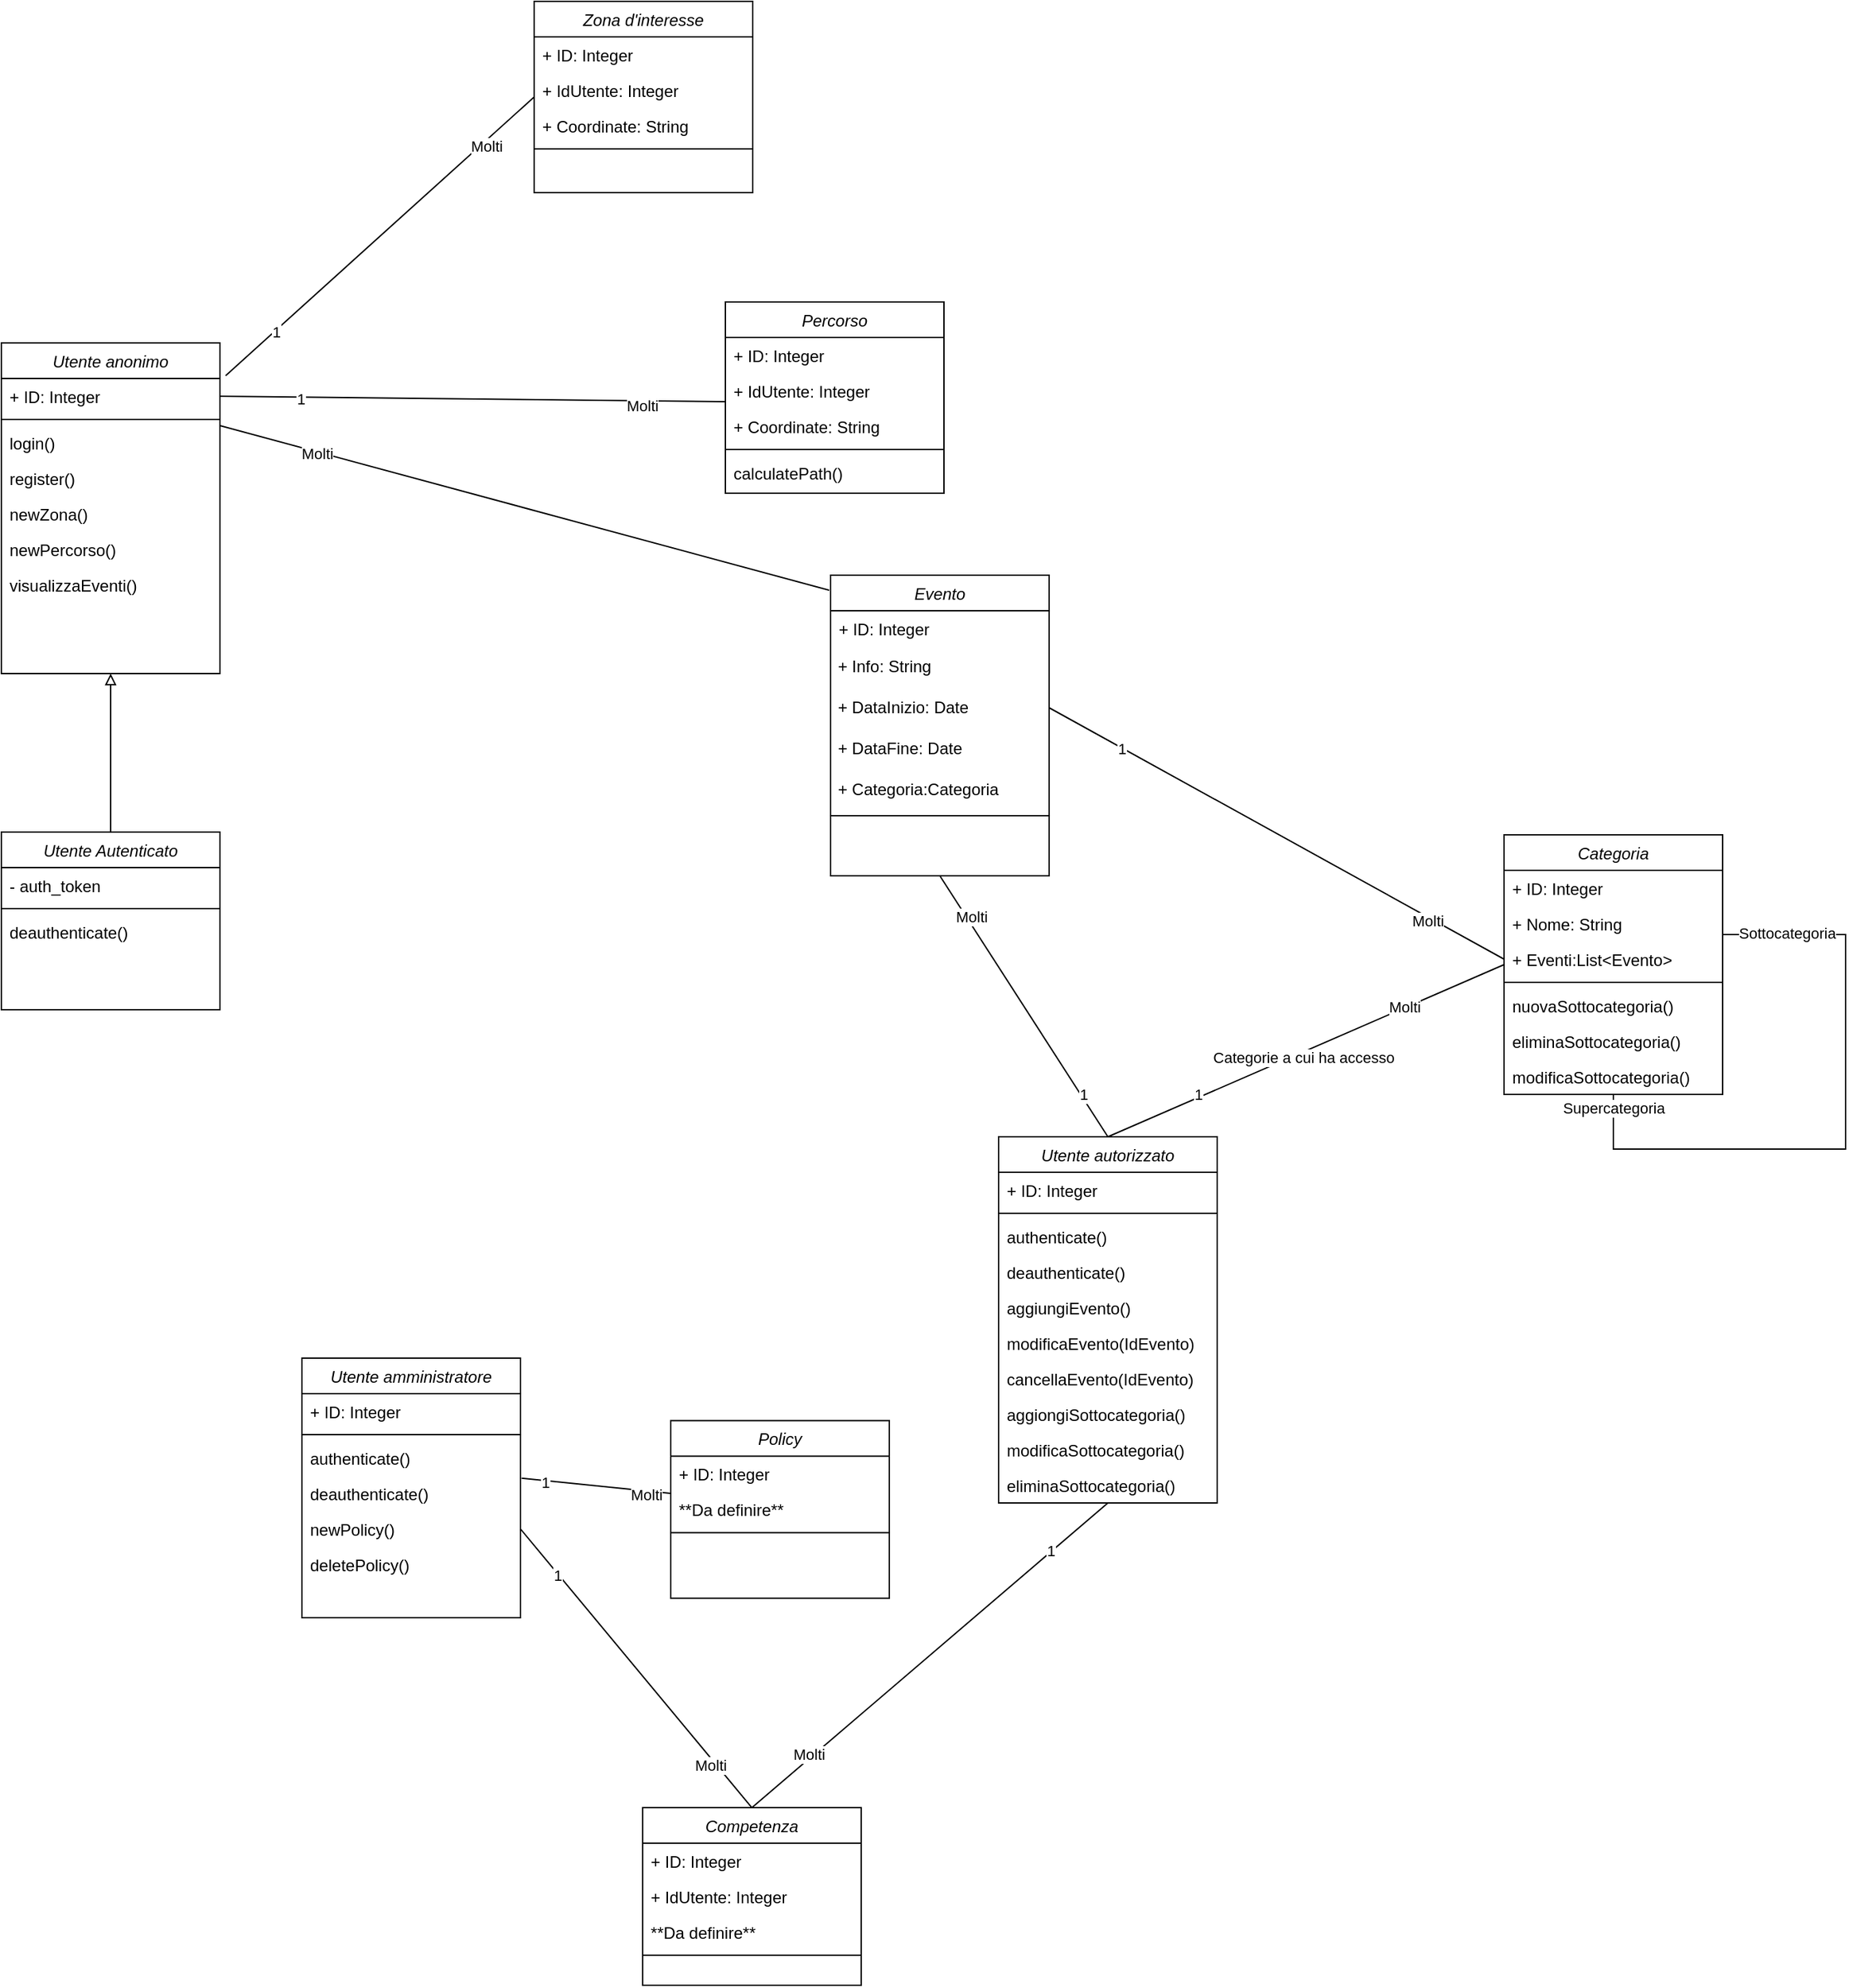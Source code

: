 <?xml version="1.0" encoding="UTF-8"?>
<mxfile version="24.2.5" type="device">
  <diagram id="C5RBs43oDa-KdzZeNtuy" name="Page-1">
    <mxGraphModel dx="4014" dy="2889" grid="1" gridSize="10" guides="1" tooltips="1" connect="1" arrows="1" fold="1" page="1" pageScale="1" pageWidth="827" pageHeight="1169" math="0" shadow="0">
      <root>
        <mxCell id="WIyWlLk6GJQsqaUBKTNV-0" />
        <mxCell id="WIyWlLk6GJQsqaUBKTNV-1" parent="WIyWlLk6GJQsqaUBKTNV-0" />
        <mxCell id="zkfFHV4jXpPFQw0GAbJ--0" value="Utente anonimo" style="swimlane;fontStyle=2;align=center;verticalAlign=top;childLayout=stackLayout;horizontal=1;startSize=26;horizontalStack=0;resizeParent=1;resizeLast=0;collapsible=1;marginBottom=0;rounded=0;shadow=0;strokeWidth=1;" parent="WIyWlLk6GJQsqaUBKTNV-1" vertex="1">
          <mxGeometry x="-390" y="-110" width="160" height="242" as="geometry">
            <mxRectangle x="220" y="120" width="160" height="26" as="alternateBounds" />
          </mxGeometry>
        </mxCell>
        <mxCell id="zkfFHV4jXpPFQw0GAbJ--1" value="+ ID: Integer" style="text;align=left;verticalAlign=top;spacingLeft=4;spacingRight=4;overflow=hidden;rotatable=0;points=[[0,0.5],[1,0.5]];portConstraint=eastwest;" parent="zkfFHV4jXpPFQw0GAbJ--0" vertex="1">
          <mxGeometry y="26" width="160" height="26" as="geometry" />
        </mxCell>
        <mxCell id="zkfFHV4jXpPFQw0GAbJ--4" value="" style="line;html=1;strokeWidth=1;align=left;verticalAlign=middle;spacingTop=-1;spacingLeft=3;spacingRight=3;rotatable=0;labelPosition=right;points=[];portConstraint=eastwest;" parent="zkfFHV4jXpPFQw0GAbJ--0" vertex="1">
          <mxGeometry y="52" width="160" height="8" as="geometry" />
        </mxCell>
        <mxCell id="zNbjggIn-LUsoocqGlM0-45" value="login()" style="text;align=left;verticalAlign=top;spacingLeft=4;spacingRight=4;overflow=hidden;rotatable=0;points=[[0,0.5],[1,0.5]];portConstraint=eastwest;" parent="zkfFHV4jXpPFQw0GAbJ--0" vertex="1">
          <mxGeometry y="60" width="160" height="26" as="geometry" />
        </mxCell>
        <mxCell id="zNbjggIn-LUsoocqGlM0-46" value="register()" style="text;align=left;verticalAlign=top;spacingLeft=4;spacingRight=4;overflow=hidden;rotatable=0;points=[[0,0.5],[1,0.5]];portConstraint=eastwest;" parent="zkfFHV4jXpPFQw0GAbJ--0" vertex="1">
          <mxGeometry y="86" width="160" height="26" as="geometry" />
        </mxCell>
        <mxCell id="zNbjggIn-LUsoocqGlM0-56" value="newZona()" style="text;align=left;verticalAlign=top;spacingLeft=4;spacingRight=4;overflow=hidden;rotatable=0;points=[[0,0.5],[1,0.5]];portConstraint=eastwest;" parent="zkfFHV4jXpPFQw0GAbJ--0" vertex="1">
          <mxGeometry y="112" width="160" height="26" as="geometry" />
        </mxCell>
        <mxCell id="zNbjggIn-LUsoocqGlM0-57" value="newPercorso()" style="text;align=left;verticalAlign=top;spacingLeft=4;spacingRight=4;overflow=hidden;rotatable=0;points=[[0,0.5],[1,0.5]];portConstraint=eastwest;" parent="zkfFHV4jXpPFQw0GAbJ--0" vertex="1">
          <mxGeometry y="138" width="160" height="26" as="geometry" />
        </mxCell>
        <mxCell id="zNbjggIn-LUsoocqGlM0-58" value="visualizzaEventi()" style="text;align=left;verticalAlign=top;spacingLeft=4;spacingRight=4;overflow=hidden;rotatable=0;points=[[0,0.5],[1,0.5]];portConstraint=eastwest;" parent="zkfFHV4jXpPFQw0GAbJ--0" vertex="1">
          <mxGeometry y="164" width="160" height="26" as="geometry" />
        </mxCell>
        <mxCell id="FFZJWs_gXwAfkZ4UWd3p-1" value="Percorso" style="swimlane;fontStyle=2;align=center;verticalAlign=top;childLayout=stackLayout;horizontal=1;startSize=26;horizontalStack=0;resizeParent=1;resizeLast=0;collapsible=1;marginBottom=0;rounded=0;shadow=0;strokeWidth=1;" parent="WIyWlLk6GJQsqaUBKTNV-1" vertex="1">
          <mxGeometry x="140" y="-140" width="160" height="140" as="geometry">
            <mxRectangle x="220" y="120" width="160" height="26" as="alternateBounds" />
          </mxGeometry>
        </mxCell>
        <mxCell id="FFZJWs_gXwAfkZ4UWd3p-2" value="+ ID: Integer" style="text;align=left;verticalAlign=top;spacingLeft=4;spacingRight=4;overflow=hidden;rotatable=0;points=[[0,0.5],[1,0.5]];portConstraint=eastwest;" parent="FFZJWs_gXwAfkZ4UWd3p-1" vertex="1">
          <mxGeometry y="26" width="160" height="26" as="geometry" />
        </mxCell>
        <mxCell id="zNbjggIn-LUsoocqGlM0-65" value="+ IdUtente: Integer" style="text;align=left;verticalAlign=top;spacingLeft=4;spacingRight=4;overflow=hidden;rotatable=0;points=[[0,0.5],[1,0.5]];portConstraint=eastwest;" parent="FFZJWs_gXwAfkZ4UWd3p-1" vertex="1">
          <mxGeometry y="52" width="160" height="26" as="geometry" />
        </mxCell>
        <mxCell id="zNbjggIn-LUsoocqGlM0-66" value="+ Coordinate: String" style="text;align=left;verticalAlign=top;spacingLeft=4;spacingRight=4;overflow=hidden;rotatable=0;points=[[0,0.5],[1,0.5]];portConstraint=eastwest;" parent="FFZJWs_gXwAfkZ4UWd3p-1" vertex="1">
          <mxGeometry y="78" width="160" height="26" as="geometry" />
        </mxCell>
        <mxCell id="FFZJWs_gXwAfkZ4UWd3p-3" value="" style="line;html=1;strokeWidth=1;align=left;verticalAlign=middle;spacingTop=-1;spacingLeft=3;spacingRight=3;rotatable=0;labelPosition=right;points=[];portConstraint=eastwest;" parent="FFZJWs_gXwAfkZ4UWd3p-1" vertex="1">
          <mxGeometry y="104" width="160" height="8" as="geometry" />
        </mxCell>
        <mxCell id="zNbjggIn-LUsoocqGlM0-47" value="calculatePath()" style="text;align=left;verticalAlign=top;spacingLeft=4;spacingRight=4;overflow=hidden;rotatable=0;points=[[0,0.5],[1,0.5]];portConstraint=eastwest;" parent="FFZJWs_gXwAfkZ4UWd3p-1" vertex="1">
          <mxGeometry y="112" width="160" height="26" as="geometry" />
        </mxCell>
        <mxCell id="FFZJWs_gXwAfkZ4UWd3p-6" value="Utente Autenticato" style="swimlane;fontStyle=2;align=center;verticalAlign=top;childLayout=stackLayout;horizontal=1;startSize=26;horizontalStack=0;resizeParent=1;resizeLast=0;collapsible=1;marginBottom=0;rounded=0;shadow=0;strokeWidth=1;" parent="WIyWlLk6GJQsqaUBKTNV-1" vertex="1">
          <mxGeometry x="-390" y="248" width="160" height="130" as="geometry">
            <mxRectangle x="60" y="310" width="160" height="26" as="alternateBounds" />
          </mxGeometry>
        </mxCell>
        <mxCell id="FFZJWs_gXwAfkZ4UWd3p-7" value="- auth_token" style="text;align=left;verticalAlign=top;spacingLeft=4;spacingRight=4;overflow=hidden;rotatable=0;points=[[0,0.5],[1,0.5]];portConstraint=eastwest;" parent="FFZJWs_gXwAfkZ4UWd3p-6" vertex="1">
          <mxGeometry y="26" width="160" height="26" as="geometry" />
        </mxCell>
        <mxCell id="FFZJWs_gXwAfkZ4UWd3p-8" value="" style="line;html=1;strokeWidth=1;align=left;verticalAlign=middle;spacingTop=-1;spacingLeft=3;spacingRight=3;rotatable=0;labelPosition=right;points=[];portConstraint=eastwest;" parent="FFZJWs_gXwAfkZ4UWd3p-6" vertex="1">
          <mxGeometry y="52" width="160" height="8" as="geometry" />
        </mxCell>
        <mxCell id="FFZJWs_gXwAfkZ4UWd3p-19" value="deauthenticate()" style="text;align=left;verticalAlign=top;spacingLeft=4;spacingRight=4;overflow=hidden;rotatable=0;points=[[0,0.5],[1,0.5]];portConstraint=eastwest;" parent="FFZJWs_gXwAfkZ4UWd3p-6" vertex="1">
          <mxGeometry y="60" width="160" height="26" as="geometry" />
        </mxCell>
        <mxCell id="FFZJWs_gXwAfkZ4UWd3p-9" value="" style="endArrow=block;html=1;rounded=0;exitX=0.5;exitY=0;exitDx=0;exitDy=0;entryX=0.5;entryY=1;entryDx=0;entryDy=0;endFill=0;strokeWidth=1;" parent="WIyWlLk6GJQsqaUBKTNV-1" source="FFZJWs_gXwAfkZ4UWd3p-6" target="zkfFHV4jXpPFQw0GAbJ--0" edge="1">
          <mxGeometry width="50" height="50" relative="1" as="geometry">
            <mxPoint x="-210" y="90" as="sourcePoint" />
            <mxPoint x="-160" y="40" as="targetPoint" />
          </mxGeometry>
        </mxCell>
        <mxCell id="FFZJWs_gXwAfkZ4UWd3p-11" value="Utente autorizzato" style="swimlane;fontStyle=2;align=center;verticalAlign=top;childLayout=stackLayout;horizontal=1;startSize=26;horizontalStack=0;resizeParent=1;resizeLast=0;collapsible=1;marginBottom=0;rounded=0;shadow=0;strokeWidth=1;" parent="WIyWlLk6GJQsqaUBKTNV-1" vertex="1">
          <mxGeometry x="340" y="471.02" width="160" height="268" as="geometry">
            <mxRectangle x="220" y="120" width="160" height="26" as="alternateBounds" />
          </mxGeometry>
        </mxCell>
        <mxCell id="FFZJWs_gXwAfkZ4UWd3p-12" value="+ ID: Integer" style="text;align=left;verticalAlign=top;spacingLeft=4;spacingRight=4;overflow=hidden;rotatable=0;points=[[0,0.5],[1,0.5]];portConstraint=eastwest;" parent="FFZJWs_gXwAfkZ4UWd3p-11" vertex="1">
          <mxGeometry y="26" width="160" height="26" as="geometry" />
        </mxCell>
        <mxCell id="FFZJWs_gXwAfkZ4UWd3p-13" value="" style="line;html=1;strokeWidth=1;align=left;verticalAlign=middle;spacingTop=-1;spacingLeft=3;spacingRight=3;rotatable=0;labelPosition=right;points=[];portConstraint=eastwest;" parent="FFZJWs_gXwAfkZ4UWd3p-11" vertex="1">
          <mxGeometry y="52" width="160" height="8" as="geometry" />
        </mxCell>
        <mxCell id="FFZJWs_gXwAfkZ4UWd3p-20" value="authenticate()" style="text;align=left;verticalAlign=top;spacingLeft=4;spacingRight=4;overflow=hidden;rotatable=0;points=[[0,0.5],[1,0.5]];portConstraint=eastwest;" parent="FFZJWs_gXwAfkZ4UWd3p-11" vertex="1">
          <mxGeometry y="60" width="160" height="26" as="geometry" />
        </mxCell>
        <mxCell id="FFZJWs_gXwAfkZ4UWd3p-21" value="deauthenticate()" style="text;align=left;verticalAlign=top;spacingLeft=4;spacingRight=4;overflow=hidden;rotatable=0;points=[[0,0.5],[1,0.5]];portConstraint=eastwest;" parent="FFZJWs_gXwAfkZ4UWd3p-11" vertex="1">
          <mxGeometry y="86" width="160" height="26" as="geometry" />
        </mxCell>
        <mxCell id="FFZJWs_gXwAfkZ4UWd3p-22" value="aggiungiEvento()" style="text;align=left;verticalAlign=top;spacingLeft=4;spacingRight=4;overflow=hidden;rotatable=0;points=[[0,0.5],[1,0.5]];portConstraint=eastwest;" parent="FFZJWs_gXwAfkZ4UWd3p-11" vertex="1">
          <mxGeometry y="112" width="160" height="26" as="geometry" />
        </mxCell>
        <mxCell id="zNbjggIn-LUsoocqGlM0-24" value="modificaEvento(IdEvento)" style="text;align=left;verticalAlign=top;spacingLeft=4;spacingRight=4;overflow=hidden;rotatable=0;points=[[0,0.5],[1,0.5]];portConstraint=eastwest;" parent="FFZJWs_gXwAfkZ4UWd3p-11" vertex="1">
          <mxGeometry y="138" width="160" height="26" as="geometry" />
        </mxCell>
        <mxCell id="zNbjggIn-LUsoocqGlM0-25" value="cancellaEvento(IdEvento)" style="text;align=left;verticalAlign=top;spacingLeft=4;spacingRight=4;overflow=hidden;rotatable=0;points=[[0,0.5],[1,0.5]];portConstraint=eastwest;" parent="FFZJWs_gXwAfkZ4UWd3p-11" vertex="1">
          <mxGeometry y="164" width="160" height="26" as="geometry" />
        </mxCell>
        <mxCell id="zNbjggIn-LUsoocqGlM0-26" value="aggiongiSottocategoria()" style="text;align=left;verticalAlign=top;spacingLeft=4;spacingRight=4;overflow=hidden;rotatable=0;points=[[0,0.5],[1,0.5]];portConstraint=eastwest;" parent="FFZJWs_gXwAfkZ4UWd3p-11" vertex="1">
          <mxGeometry y="190" width="160" height="26" as="geometry" />
        </mxCell>
        <mxCell id="zNbjggIn-LUsoocqGlM0-48" value="modificaSottocategoria()" style="text;align=left;verticalAlign=top;spacingLeft=4;spacingRight=4;overflow=hidden;rotatable=0;points=[[0,0.5],[1,0.5]];portConstraint=eastwest;" parent="FFZJWs_gXwAfkZ4UWd3p-11" vertex="1">
          <mxGeometry y="216" width="160" height="26" as="geometry" />
        </mxCell>
        <mxCell id="zNbjggIn-LUsoocqGlM0-49" value="eliminaSottocategoria()" style="text;align=left;verticalAlign=top;spacingLeft=4;spacingRight=4;overflow=hidden;rotatable=0;points=[[0,0.5],[1,0.5]];portConstraint=eastwest;" parent="FFZJWs_gXwAfkZ4UWd3p-11" vertex="1">
          <mxGeometry y="242" width="160" height="26" as="geometry" />
        </mxCell>
        <mxCell id="FFZJWs_gXwAfkZ4UWd3p-17" value="" style="rounded=0;orthogonalLoop=1;jettySize=auto;html=1;exitX=1;exitY=0.5;exitDx=0;exitDy=0;entryX=0;entryY=0.5;entryDx=0;entryDy=0;endArrow=none;endFill=0;" parent="WIyWlLk6GJQsqaUBKTNV-1" source="zkfFHV4jXpPFQw0GAbJ--1" edge="1">
          <mxGeometry relative="1" as="geometry">
            <mxPoint x="140" y="-67.0" as="targetPoint" />
          </mxGeometry>
        </mxCell>
        <mxCell id="FFZJWs_gXwAfkZ4UWd3p-41" value="1" style="edgeLabel;html=1;align=center;verticalAlign=middle;resizable=0;points=[];" parent="FFZJWs_gXwAfkZ4UWd3p-17" vertex="1" connectable="0">
          <mxGeometry x="-0.681" y="-1" relative="1" as="geometry">
            <mxPoint as="offset" />
          </mxGeometry>
        </mxCell>
        <mxCell id="FFZJWs_gXwAfkZ4UWd3p-42" value="Molti" style="edgeLabel;html=1;align=center;verticalAlign=middle;resizable=0;points=[];" parent="FFZJWs_gXwAfkZ4UWd3p-17" vertex="1" connectable="0">
          <mxGeometry x="0.67" y="-3" relative="1" as="geometry">
            <mxPoint as="offset" />
          </mxGeometry>
        </mxCell>
        <mxCell id="FFZJWs_gXwAfkZ4UWd3p-23" value="Evento" style="swimlane;fontStyle=2;align=center;verticalAlign=top;childLayout=stackLayout;horizontal=1;startSize=26;horizontalStack=0;resizeParent=1;resizeLast=0;collapsible=1;marginBottom=0;rounded=0;shadow=0;strokeWidth=1;" parent="WIyWlLk6GJQsqaUBKTNV-1" vertex="1">
          <mxGeometry x="217" y="60" width="160" height="220" as="geometry">
            <mxRectangle x="220" y="120" width="160" height="26" as="alternateBounds" />
          </mxGeometry>
        </mxCell>
        <mxCell id="FFZJWs_gXwAfkZ4UWd3p-24" value="+ ID: Integer" style="text;align=left;verticalAlign=top;spacingLeft=4;spacingRight=4;overflow=hidden;rotatable=0;points=[[0,0.5],[1,0.5]];portConstraint=eastwest;" parent="FFZJWs_gXwAfkZ4UWd3p-23" vertex="1">
          <mxGeometry y="26" width="160" height="26" as="geometry" />
        </mxCell>
        <mxCell id="zNbjggIn-LUsoocqGlM0-15" value="&amp;nbsp;+ Info: String" style="text;html=1;align=left;verticalAlign=middle;whiteSpace=wrap;rounded=0;" parent="FFZJWs_gXwAfkZ4UWd3p-23" vertex="1">
          <mxGeometry y="52" width="160" height="30" as="geometry" />
        </mxCell>
        <mxCell id="zNbjggIn-LUsoocqGlM0-16" value="&amp;nbsp;+ DataInizio: Date" style="text;html=1;align=left;verticalAlign=middle;whiteSpace=wrap;rounded=0;" parent="FFZJWs_gXwAfkZ4UWd3p-23" vertex="1">
          <mxGeometry y="82" width="160" height="30" as="geometry" />
        </mxCell>
        <mxCell id="zNbjggIn-LUsoocqGlM0-17" value="&amp;nbsp;+ DataFine: Date" style="text;html=1;align=left;verticalAlign=middle;whiteSpace=wrap;rounded=0;" parent="FFZJWs_gXwAfkZ4UWd3p-23" vertex="1">
          <mxGeometry y="112" width="160" height="30" as="geometry" />
        </mxCell>
        <mxCell id="xwgDeRf7Foe9UnqN_Oi5-0" value="&amp;nbsp;+ Categoria:Categoria" style="text;html=1;align=left;verticalAlign=middle;whiteSpace=wrap;rounded=0;" vertex="1" parent="FFZJWs_gXwAfkZ4UWd3p-23">
          <mxGeometry y="142" width="160" height="30" as="geometry" />
        </mxCell>
        <mxCell id="FFZJWs_gXwAfkZ4UWd3p-25" value="" style="line;html=1;strokeWidth=1;align=left;verticalAlign=middle;spacingTop=-1;spacingLeft=3;spacingRight=3;rotatable=0;labelPosition=right;points=[];portConstraint=eastwest;" parent="FFZJWs_gXwAfkZ4UWd3p-23" vertex="1">
          <mxGeometry y="172" width="160" height="8" as="geometry" />
        </mxCell>
        <mxCell id="zNbjggIn-LUsoocqGlM0-8" value="" style="rounded=0;orthogonalLoop=1;jettySize=auto;html=1;exitX=0.5;exitY=0;exitDx=0;exitDy=0;entryX=0.5;entryY=1;entryDx=0;entryDy=0;endArrow=none;endFill=0;" parent="WIyWlLk6GJQsqaUBKTNV-1" source="FFZJWs_gXwAfkZ4UWd3p-11" target="FFZJWs_gXwAfkZ4UWd3p-23" edge="1">
          <mxGeometry relative="1" as="geometry">
            <mxPoint x="290" y="349" as="sourcePoint" />
            <mxPoint x="727.0" y="552" as="targetPoint" />
          </mxGeometry>
        </mxCell>
        <mxCell id="zNbjggIn-LUsoocqGlM0-9" value="1" style="edgeLabel;html=1;align=center;verticalAlign=middle;resizable=0;points=[];" parent="zNbjggIn-LUsoocqGlM0-8" vertex="1" connectable="0">
          <mxGeometry x="-0.681" y="-1" relative="1" as="geometry">
            <mxPoint as="offset" />
          </mxGeometry>
        </mxCell>
        <mxCell id="zNbjggIn-LUsoocqGlM0-10" value="Molti" style="edgeLabel;html=1;align=center;verticalAlign=middle;resizable=0;points=[];" parent="zNbjggIn-LUsoocqGlM0-8" vertex="1" connectable="0">
          <mxGeometry x="0.67" y="-3" relative="1" as="geometry">
            <mxPoint as="offset" />
          </mxGeometry>
        </mxCell>
        <mxCell id="zNbjggIn-LUsoocqGlM0-18" value="Utente amministratore" style="swimlane;fontStyle=2;align=center;verticalAlign=top;childLayout=stackLayout;horizontal=1;startSize=26;horizontalStack=0;resizeParent=1;resizeLast=0;collapsible=1;marginBottom=0;rounded=0;shadow=0;strokeWidth=1;" parent="WIyWlLk6GJQsqaUBKTNV-1" vertex="1">
          <mxGeometry x="-170" y="633.02" width="160" height="190" as="geometry">
            <mxRectangle x="220" y="120" width="160" height="26" as="alternateBounds" />
          </mxGeometry>
        </mxCell>
        <mxCell id="zNbjggIn-LUsoocqGlM0-19" value="+ ID: Integer" style="text;align=left;verticalAlign=top;spacingLeft=4;spacingRight=4;overflow=hidden;rotatable=0;points=[[0,0.5],[1,0.5]];portConstraint=eastwest;" parent="zNbjggIn-LUsoocqGlM0-18" vertex="1">
          <mxGeometry y="26" width="160" height="26" as="geometry" />
        </mxCell>
        <mxCell id="zNbjggIn-LUsoocqGlM0-20" value="" style="line;html=1;strokeWidth=1;align=left;verticalAlign=middle;spacingTop=-1;spacingLeft=3;spacingRight=3;rotatable=0;labelPosition=right;points=[];portConstraint=eastwest;" parent="zNbjggIn-LUsoocqGlM0-18" vertex="1">
          <mxGeometry y="52" width="160" height="8" as="geometry" />
        </mxCell>
        <mxCell id="zNbjggIn-LUsoocqGlM0-21" value="authenticate()" style="text;align=left;verticalAlign=top;spacingLeft=4;spacingRight=4;overflow=hidden;rotatable=0;points=[[0,0.5],[1,0.5]];portConstraint=eastwest;" parent="zNbjggIn-LUsoocqGlM0-18" vertex="1">
          <mxGeometry y="60" width="160" height="26" as="geometry" />
        </mxCell>
        <mxCell id="zNbjggIn-LUsoocqGlM0-22" value="deauthenticate()" style="text;align=left;verticalAlign=top;spacingLeft=4;spacingRight=4;overflow=hidden;rotatable=0;points=[[0,0.5],[1,0.5]];portConstraint=eastwest;" parent="zNbjggIn-LUsoocqGlM0-18" vertex="1">
          <mxGeometry y="86" width="160" height="26" as="geometry" />
        </mxCell>
        <mxCell id="zNbjggIn-LUsoocqGlM0-36" value="newPolicy()" style="text;align=left;verticalAlign=top;spacingLeft=4;spacingRight=4;overflow=hidden;rotatable=0;points=[[0,0.5],[1,0.5]];portConstraint=eastwest;" parent="zNbjggIn-LUsoocqGlM0-18" vertex="1">
          <mxGeometry y="112" width="160" height="26" as="geometry" />
        </mxCell>
        <mxCell id="zNbjggIn-LUsoocqGlM0-37" value="deletePolicy()" style="text;align=left;verticalAlign=top;spacingLeft=4;spacingRight=4;overflow=hidden;rotatable=0;points=[[0,0.5],[1,0.5]];portConstraint=eastwest;" parent="zNbjggIn-LUsoocqGlM0-18" vertex="1">
          <mxGeometry y="138" width="160" height="26" as="geometry" />
        </mxCell>
        <mxCell id="zNbjggIn-LUsoocqGlM0-28" value="Zona d&#39;interesse" style="swimlane;fontStyle=2;align=center;verticalAlign=top;childLayout=stackLayout;horizontal=1;startSize=26;horizontalStack=0;resizeParent=1;resizeLast=0;collapsible=1;marginBottom=0;rounded=0;shadow=0;strokeWidth=1;" parent="WIyWlLk6GJQsqaUBKTNV-1" vertex="1">
          <mxGeometry y="-360" width="160" height="140" as="geometry">
            <mxRectangle x="220" y="120" width="160" height="26" as="alternateBounds" />
          </mxGeometry>
        </mxCell>
        <mxCell id="zNbjggIn-LUsoocqGlM0-29" value="+ ID: Integer" style="text;align=left;verticalAlign=top;spacingLeft=4;spacingRight=4;overflow=hidden;rotatable=0;points=[[0,0.5],[1,0.5]];portConstraint=eastwest;" parent="zNbjggIn-LUsoocqGlM0-28" vertex="1">
          <mxGeometry y="26" width="160" height="26" as="geometry" />
        </mxCell>
        <mxCell id="zNbjggIn-LUsoocqGlM0-32" value="+ IdUtente: Integer" style="text;align=left;verticalAlign=top;spacingLeft=4;spacingRight=4;overflow=hidden;rotatable=0;points=[[0,0.5],[1,0.5]];portConstraint=eastwest;" parent="zNbjggIn-LUsoocqGlM0-28" vertex="1">
          <mxGeometry y="52" width="160" height="26" as="geometry" />
        </mxCell>
        <mxCell id="zNbjggIn-LUsoocqGlM0-63" value="+ Coordinate: String" style="text;align=left;verticalAlign=top;spacingLeft=4;spacingRight=4;overflow=hidden;rotatable=0;points=[[0,0.5],[1,0.5]];portConstraint=eastwest;" parent="zNbjggIn-LUsoocqGlM0-28" vertex="1">
          <mxGeometry y="78" width="160" height="26" as="geometry" />
        </mxCell>
        <mxCell id="zNbjggIn-LUsoocqGlM0-30" value="" style="line;html=1;strokeWidth=1;align=left;verticalAlign=middle;spacingTop=-1;spacingLeft=3;spacingRight=3;rotatable=0;labelPosition=right;points=[];portConstraint=eastwest;" parent="zNbjggIn-LUsoocqGlM0-28" vertex="1">
          <mxGeometry y="104" width="160" height="8" as="geometry" />
        </mxCell>
        <mxCell id="zNbjggIn-LUsoocqGlM0-33" value="" style="rounded=0;orthogonalLoop=1;jettySize=auto;html=1;exitX=1.026;exitY=0.099;exitDx=0;exitDy=0;entryX=0;entryY=0.5;entryDx=0;entryDy=0;endArrow=none;endFill=0;exitPerimeter=0;" parent="WIyWlLk6GJQsqaUBKTNV-1" source="zkfFHV4jXpPFQw0GAbJ--0" target="zNbjggIn-LUsoocqGlM0-28" edge="1">
          <mxGeometry relative="1" as="geometry">
            <mxPoint x="-220" y="-90" as="sourcePoint" />
            <mxPoint x="150" y="-86" as="targetPoint" />
          </mxGeometry>
        </mxCell>
        <mxCell id="zNbjggIn-LUsoocqGlM0-34" value="1" style="edgeLabel;html=1;align=center;verticalAlign=middle;resizable=0;points=[];" parent="zNbjggIn-LUsoocqGlM0-33" vertex="1" connectable="0">
          <mxGeometry x="-0.681" y="-1" relative="1" as="geometry">
            <mxPoint as="offset" />
          </mxGeometry>
        </mxCell>
        <mxCell id="zNbjggIn-LUsoocqGlM0-35" value="Molti" style="edgeLabel;html=1;align=center;verticalAlign=middle;resizable=0;points=[];" parent="zNbjggIn-LUsoocqGlM0-33" vertex="1" connectable="0">
          <mxGeometry x="0.67" y="-3" relative="1" as="geometry">
            <mxPoint as="offset" />
          </mxGeometry>
        </mxCell>
        <mxCell id="zNbjggIn-LUsoocqGlM0-38" value="Policy" style="swimlane;fontStyle=2;align=center;verticalAlign=top;childLayout=stackLayout;horizontal=1;startSize=26;horizontalStack=0;resizeParent=1;resizeLast=0;collapsible=1;marginBottom=0;rounded=0;shadow=0;strokeWidth=1;" parent="WIyWlLk6GJQsqaUBKTNV-1" vertex="1">
          <mxGeometry x="100" y="678.71" width="160" height="130" as="geometry">
            <mxRectangle x="60" y="310" width="160" height="26" as="alternateBounds" />
          </mxGeometry>
        </mxCell>
        <mxCell id="zNbjggIn-LUsoocqGlM0-39" value="+ ID: Integer" style="text;align=left;verticalAlign=top;spacingLeft=4;spacingRight=4;overflow=hidden;rotatable=0;points=[[0,0.5],[1,0.5]];portConstraint=eastwest;" parent="zNbjggIn-LUsoocqGlM0-38" vertex="1">
          <mxGeometry y="26" width="160" height="26" as="geometry" />
        </mxCell>
        <mxCell id="zNbjggIn-LUsoocqGlM0-62" value="**Da definire**" style="text;align=left;verticalAlign=top;spacingLeft=4;spacingRight=4;overflow=hidden;rotatable=0;points=[[0,0.5],[1,0.5]];portConstraint=eastwest;" parent="zNbjggIn-LUsoocqGlM0-38" vertex="1">
          <mxGeometry y="52" width="160" height="26" as="geometry" />
        </mxCell>
        <mxCell id="zNbjggIn-LUsoocqGlM0-40" value="" style="line;html=1;strokeWidth=1;align=left;verticalAlign=middle;spacingTop=-1;spacingLeft=3;spacingRight=3;rotatable=0;labelPosition=right;points=[];portConstraint=eastwest;" parent="zNbjggIn-LUsoocqGlM0-38" vertex="1">
          <mxGeometry y="78" width="160" height="8" as="geometry" />
        </mxCell>
        <mxCell id="zNbjggIn-LUsoocqGlM0-42" value="" style="rounded=0;orthogonalLoop=1;jettySize=auto;html=1;exitX=1.005;exitY=0.07;exitDx=0;exitDy=0;endArrow=none;endFill=0;exitPerimeter=0;" parent="WIyWlLk6GJQsqaUBKTNV-1" source="zNbjggIn-LUsoocqGlM0-22" edge="1">
          <mxGeometry relative="1" as="geometry">
            <mxPoint x="10" y="683.02" as="sourcePoint" />
            <mxPoint x="100" y="732.02" as="targetPoint" />
          </mxGeometry>
        </mxCell>
        <mxCell id="zNbjggIn-LUsoocqGlM0-43" value="1" style="edgeLabel;html=1;align=center;verticalAlign=middle;resizable=0;points=[];" parent="zNbjggIn-LUsoocqGlM0-42" vertex="1" connectable="0">
          <mxGeometry x="-0.681" y="-1" relative="1" as="geometry">
            <mxPoint as="offset" />
          </mxGeometry>
        </mxCell>
        <mxCell id="zNbjggIn-LUsoocqGlM0-44" value="Molti" style="edgeLabel;html=1;align=center;verticalAlign=middle;resizable=0;points=[];" parent="zNbjggIn-LUsoocqGlM0-42" vertex="1" connectable="0">
          <mxGeometry x="0.67" y="-3" relative="1" as="geometry">
            <mxPoint as="offset" />
          </mxGeometry>
        </mxCell>
        <mxCell id="zNbjggIn-LUsoocqGlM0-59" value="" style="rounded=0;orthogonalLoop=1;jettySize=auto;html=1;exitX=1;exitY=0.25;exitDx=0;exitDy=0;entryX=-0.006;entryY=0.05;entryDx=0;entryDy=0;endArrow=none;endFill=0;entryPerimeter=0;" parent="WIyWlLk6GJQsqaUBKTNV-1" source="zkfFHV4jXpPFQw0GAbJ--0" target="FFZJWs_gXwAfkZ4UWd3p-23" edge="1">
          <mxGeometry relative="1" as="geometry">
            <mxPoint x="-210" y="9" as="sourcePoint" />
            <mxPoint x="160" y="13.0" as="targetPoint" />
          </mxGeometry>
        </mxCell>
        <mxCell id="zNbjggIn-LUsoocqGlM0-60" value="Molti" style="edgeLabel;html=1;align=center;verticalAlign=middle;resizable=0;points=[];" parent="zNbjggIn-LUsoocqGlM0-59" vertex="1" connectable="0">
          <mxGeometry x="-0.681" y="-1" relative="1" as="geometry">
            <mxPoint as="offset" />
          </mxGeometry>
        </mxCell>
        <mxCell id="zNbjggIn-LUsoocqGlM0-67" value="Competenza" style="swimlane;fontStyle=2;align=center;verticalAlign=top;childLayout=stackLayout;horizontal=1;startSize=26;horizontalStack=0;resizeParent=1;resizeLast=0;collapsible=1;marginBottom=0;rounded=0;shadow=0;strokeWidth=1;" parent="WIyWlLk6GJQsqaUBKTNV-1" vertex="1">
          <mxGeometry x="79.4" y="962.02" width="160" height="130" as="geometry">
            <mxRectangle x="60" y="310" width="160" height="26" as="alternateBounds" />
          </mxGeometry>
        </mxCell>
        <mxCell id="zNbjggIn-LUsoocqGlM0-68" value="+ ID: Integer" style="text;align=left;verticalAlign=top;spacingLeft=4;spacingRight=4;overflow=hidden;rotatable=0;points=[[0,0.5],[1,0.5]];portConstraint=eastwest;" parent="zNbjggIn-LUsoocqGlM0-67" vertex="1">
          <mxGeometry y="26" width="160" height="26" as="geometry" />
        </mxCell>
        <mxCell id="zNbjggIn-LUsoocqGlM0-74" value="+ IdUtente: Integer" style="text;align=left;verticalAlign=top;spacingLeft=4;spacingRight=4;overflow=hidden;rotatable=0;points=[[0,0.5],[1,0.5]];portConstraint=eastwest;" parent="zNbjggIn-LUsoocqGlM0-67" vertex="1">
          <mxGeometry y="52" width="160" height="26" as="geometry" />
        </mxCell>
        <mxCell id="zNbjggIn-LUsoocqGlM0-69" value="**Da definire**" style="text;align=left;verticalAlign=top;spacingLeft=4;spacingRight=4;overflow=hidden;rotatable=0;points=[[0,0.5],[1,0.5]];portConstraint=eastwest;" parent="zNbjggIn-LUsoocqGlM0-67" vertex="1">
          <mxGeometry y="78" width="160" height="26" as="geometry" />
        </mxCell>
        <mxCell id="zNbjggIn-LUsoocqGlM0-70" value="" style="line;html=1;strokeWidth=1;align=left;verticalAlign=middle;spacingTop=-1;spacingLeft=3;spacingRight=3;rotatable=0;labelPosition=right;points=[];portConstraint=eastwest;" parent="zNbjggIn-LUsoocqGlM0-67" vertex="1">
          <mxGeometry y="104" width="160" height="8" as="geometry" />
        </mxCell>
        <mxCell id="zNbjggIn-LUsoocqGlM0-71" value="" style="rounded=0;orthogonalLoop=1;jettySize=auto;html=1;entryX=0.5;entryY=0;entryDx=0;entryDy=0;endArrow=none;endFill=0;exitX=1;exitY=0.5;exitDx=0;exitDy=0;" parent="WIyWlLk6GJQsqaUBKTNV-1" source="zNbjggIn-LUsoocqGlM0-36" target="zNbjggIn-LUsoocqGlM0-67" edge="1">
          <mxGeometry relative="1" as="geometry">
            <mxPoint x="-170" y="733.02" as="sourcePoint" />
            <mxPoint x="169" y="839.02" as="targetPoint" />
          </mxGeometry>
        </mxCell>
        <mxCell id="zNbjggIn-LUsoocqGlM0-72" value="1" style="edgeLabel;html=1;align=center;verticalAlign=middle;resizable=0;points=[];" parent="zNbjggIn-LUsoocqGlM0-71" vertex="1" connectable="0">
          <mxGeometry x="-0.681" y="-1" relative="1" as="geometry">
            <mxPoint as="offset" />
          </mxGeometry>
        </mxCell>
        <mxCell id="zNbjggIn-LUsoocqGlM0-73" value="Molti" style="edgeLabel;html=1;align=center;verticalAlign=middle;resizable=0;points=[];" parent="zNbjggIn-LUsoocqGlM0-71" vertex="1" connectable="0">
          <mxGeometry x="0.67" y="-3" relative="1" as="geometry">
            <mxPoint as="offset" />
          </mxGeometry>
        </mxCell>
        <mxCell id="lhMbLvEp6yjlirxGs6l1-14" value="" style="rounded=0;orthogonalLoop=1;jettySize=auto;html=1;entryX=0.5;entryY=0;entryDx=0;entryDy=0;endArrow=none;endFill=0;exitX=0.5;exitY=1;exitDx=0;exitDy=0;" parent="WIyWlLk6GJQsqaUBKTNV-1" source="FFZJWs_gXwAfkZ4UWd3p-11" target="zNbjggIn-LUsoocqGlM0-67" edge="1">
          <mxGeometry relative="1" as="geometry">
            <mxPoint y="768.02" as="sourcePoint" />
            <mxPoint x="169" y="972.02" as="targetPoint" />
          </mxGeometry>
        </mxCell>
        <mxCell id="lhMbLvEp6yjlirxGs6l1-15" value="1" style="edgeLabel;html=1;align=center;verticalAlign=middle;resizable=0;points=[];" parent="lhMbLvEp6yjlirxGs6l1-14" vertex="1" connectable="0">
          <mxGeometry x="-0.681" y="-1" relative="1" as="geometry">
            <mxPoint as="offset" />
          </mxGeometry>
        </mxCell>
        <mxCell id="lhMbLvEp6yjlirxGs6l1-16" value="Molti" style="edgeLabel;html=1;align=center;verticalAlign=middle;resizable=0;points=[];" parent="lhMbLvEp6yjlirxGs6l1-14" vertex="1" connectable="0">
          <mxGeometry x="0.67" y="-3" relative="1" as="geometry">
            <mxPoint as="offset" />
          </mxGeometry>
        </mxCell>
        <mxCell id="xwgDeRf7Foe9UnqN_Oi5-1" style="rounded=0;orthogonalLoop=1;jettySize=auto;html=1;exitX=0.5;exitY=0;exitDx=0;exitDy=0;entryX=0;entryY=0.5;entryDx=0;entryDy=0;endArrow=none;endFill=0;" edge="1" parent="WIyWlLk6GJQsqaUBKTNV-1" target="xwgDeRf7Foe9UnqN_Oi5-5" source="FFZJWs_gXwAfkZ4UWd3p-11">
          <mxGeometry relative="1" as="geometry">
            <mxPoint x="700" y="252.02" as="targetPoint" />
            <mxPoint x="600" y="250" as="sourcePoint" />
          </mxGeometry>
        </mxCell>
        <mxCell id="xwgDeRf7Foe9UnqN_Oi5-2" value="1" style="edgeLabel;html=1;align=center;verticalAlign=middle;resizable=0;points=[];" vertex="1" connectable="0" parent="xwgDeRf7Foe9UnqN_Oi5-1">
          <mxGeometry x="-0.54" y="1" relative="1" as="geometry">
            <mxPoint y="-1" as="offset" />
          </mxGeometry>
        </mxCell>
        <mxCell id="xwgDeRf7Foe9UnqN_Oi5-3" value="Molti" style="edgeLabel;html=1;align=center;verticalAlign=middle;resizable=0;points=[];" vertex="1" connectable="0" parent="xwgDeRf7Foe9UnqN_Oi5-1">
          <mxGeometry x="0.5" y="1" relative="1" as="geometry">
            <mxPoint as="offset" />
          </mxGeometry>
        </mxCell>
        <mxCell id="xwgDeRf7Foe9UnqN_Oi5-4" value="Categorie a cui ha accesso" style="edgeLabel;html=1;align=center;verticalAlign=middle;resizable=0;points=[];" vertex="1" connectable="0" parent="xwgDeRf7Foe9UnqN_Oi5-1">
          <mxGeometry x="-0.03" y="-4" relative="1" as="geometry">
            <mxPoint y="-1" as="offset" />
          </mxGeometry>
        </mxCell>
        <mxCell id="xwgDeRf7Foe9UnqN_Oi5-5" value="Categoria" style="swimlane;fontStyle=2;align=center;verticalAlign=top;childLayout=stackLayout;horizontal=1;startSize=26;horizontalStack=0;resizeParent=1;resizeLast=0;collapsible=1;marginBottom=0;rounded=0;shadow=0;strokeWidth=1;" vertex="1" parent="WIyWlLk6GJQsqaUBKTNV-1">
          <mxGeometry x="710" y="250.0" width="160" height="190" as="geometry">
            <mxRectangle x="220" y="120" width="160" height="26" as="alternateBounds" />
          </mxGeometry>
        </mxCell>
        <mxCell id="xwgDeRf7Foe9UnqN_Oi5-6" value="+ ID: Integer" style="text;align=left;verticalAlign=top;spacingLeft=4;spacingRight=4;overflow=hidden;rotatable=0;points=[[0,0.5],[1,0.5]];portConstraint=eastwest;" vertex="1" parent="xwgDeRf7Foe9UnqN_Oi5-5">
          <mxGeometry y="26" width="160" height="26" as="geometry" />
        </mxCell>
        <mxCell id="xwgDeRf7Foe9UnqN_Oi5-7" value="+ Nome: String" style="text;align=left;verticalAlign=top;spacingLeft=4;spacingRight=4;overflow=hidden;rotatable=0;points=[[0,0.5],[1,0.5]];portConstraint=eastwest;" vertex="1" parent="xwgDeRf7Foe9UnqN_Oi5-5">
          <mxGeometry y="52" width="160" height="26" as="geometry" />
        </mxCell>
        <mxCell id="xwgDeRf7Foe9UnqN_Oi5-8" value="+ Eventi:List&lt;Evento&gt;" style="text;align=left;verticalAlign=top;spacingLeft=4;spacingRight=4;overflow=hidden;rotatable=0;points=[[0,0.5],[1,0.5]];portConstraint=eastwest;" vertex="1" parent="xwgDeRf7Foe9UnqN_Oi5-5">
          <mxGeometry y="78" width="160" height="26" as="geometry" />
        </mxCell>
        <mxCell id="xwgDeRf7Foe9UnqN_Oi5-9" value="" style="line;html=1;strokeWidth=1;align=left;verticalAlign=middle;spacingTop=-1;spacingLeft=3;spacingRight=3;rotatable=0;labelPosition=right;points=[];portConstraint=eastwest;" vertex="1" parent="xwgDeRf7Foe9UnqN_Oi5-5">
          <mxGeometry y="104" width="160" height="8" as="geometry" />
        </mxCell>
        <mxCell id="xwgDeRf7Foe9UnqN_Oi5-10" style="edgeStyle=orthogonalEdgeStyle;rounded=0;orthogonalLoop=1;jettySize=auto;html=1;exitX=1;exitY=0.5;exitDx=0;exitDy=0;entryX=0.5;entryY=1;entryDx=0;entryDy=0;endArrow=none;endFill=0;" edge="1" parent="xwgDeRf7Foe9UnqN_Oi5-5" target="xwgDeRf7Foe9UnqN_Oi5-5">
          <mxGeometry relative="1" as="geometry">
            <Array as="points">
              <mxPoint x="250" y="73" />
              <mxPoint x="250" y="230" />
              <mxPoint x="80" y="230" />
            </Array>
            <mxPoint x="160" y="73" as="sourcePoint" />
          </mxGeometry>
        </mxCell>
        <mxCell id="xwgDeRf7Foe9UnqN_Oi5-11" value="Sottocategoria" style="edgeLabel;html=1;align=center;verticalAlign=middle;resizable=0;points=[];" vertex="1" connectable="0" parent="xwgDeRf7Foe9UnqN_Oi5-10">
          <mxGeometry x="-0.794" y="1" relative="1" as="geometry">
            <mxPoint as="offset" />
          </mxGeometry>
        </mxCell>
        <mxCell id="xwgDeRf7Foe9UnqN_Oi5-12" value="&lt;div&gt;Supercategoria&lt;/div&gt;" style="edgeLabel;html=1;align=center;verticalAlign=middle;resizable=0;points=[];" vertex="1" connectable="0" parent="xwgDeRf7Foe9UnqN_Oi5-10">
          <mxGeometry x="0.846" y="-4" relative="1" as="geometry">
            <mxPoint x="-4" y="-25" as="offset" />
          </mxGeometry>
        </mxCell>
        <mxCell id="xwgDeRf7Foe9UnqN_Oi5-13" value="nuovaSottocategoria()" style="text;align=left;verticalAlign=top;spacingLeft=4;spacingRight=4;overflow=hidden;rotatable=0;points=[[0,0.5],[1,0.5]];portConstraint=eastwest;" vertex="1" parent="xwgDeRf7Foe9UnqN_Oi5-5">
          <mxGeometry y="112" width="160" height="26" as="geometry" />
        </mxCell>
        <mxCell id="xwgDeRf7Foe9UnqN_Oi5-14" value="eliminaSottocategoria()" style="text;align=left;verticalAlign=top;spacingLeft=4;spacingRight=4;overflow=hidden;rotatable=0;points=[[0,0.5],[1,0.5]];portConstraint=eastwest;" vertex="1" parent="xwgDeRf7Foe9UnqN_Oi5-5">
          <mxGeometry y="138" width="160" height="26" as="geometry" />
        </mxCell>
        <mxCell id="xwgDeRf7Foe9UnqN_Oi5-15" value="modificaSottocategoria()" style="text;align=left;verticalAlign=top;spacingLeft=4;spacingRight=4;overflow=hidden;rotatable=0;points=[[0,0.5],[1,0.5]];portConstraint=eastwest;" vertex="1" parent="xwgDeRf7Foe9UnqN_Oi5-5">
          <mxGeometry y="164" width="160" height="26" as="geometry" />
        </mxCell>
        <mxCell id="xwgDeRf7Foe9UnqN_Oi5-16" value="" style="rounded=0;orthogonalLoop=1;jettySize=auto;html=1;exitX=1;exitY=0.5;exitDx=0;exitDy=0;entryX=0;entryY=0.5;entryDx=0;entryDy=0;endArrow=none;endFill=0;" edge="1" parent="WIyWlLk6GJQsqaUBKTNV-1" source="zNbjggIn-LUsoocqGlM0-16" target="xwgDeRf7Foe9UnqN_Oi5-8">
          <mxGeometry relative="1" as="geometry">
            <mxPoint x="603" y="323" as="sourcePoint" />
            <mxPoint x="480" y="132" as="targetPoint" />
          </mxGeometry>
        </mxCell>
        <mxCell id="xwgDeRf7Foe9UnqN_Oi5-17" value="1" style="edgeLabel;html=1;align=center;verticalAlign=middle;resizable=0;points=[];" vertex="1" connectable="0" parent="xwgDeRf7Foe9UnqN_Oi5-16">
          <mxGeometry x="-0.681" y="-1" relative="1" as="geometry">
            <mxPoint as="offset" />
          </mxGeometry>
        </mxCell>
        <mxCell id="xwgDeRf7Foe9UnqN_Oi5-18" value="Molti" style="edgeLabel;html=1;align=center;verticalAlign=middle;resizable=0;points=[];" vertex="1" connectable="0" parent="xwgDeRf7Foe9UnqN_Oi5-16">
          <mxGeometry x="0.67" y="-3" relative="1" as="geometry">
            <mxPoint as="offset" />
          </mxGeometry>
        </mxCell>
      </root>
    </mxGraphModel>
  </diagram>
</mxfile>
